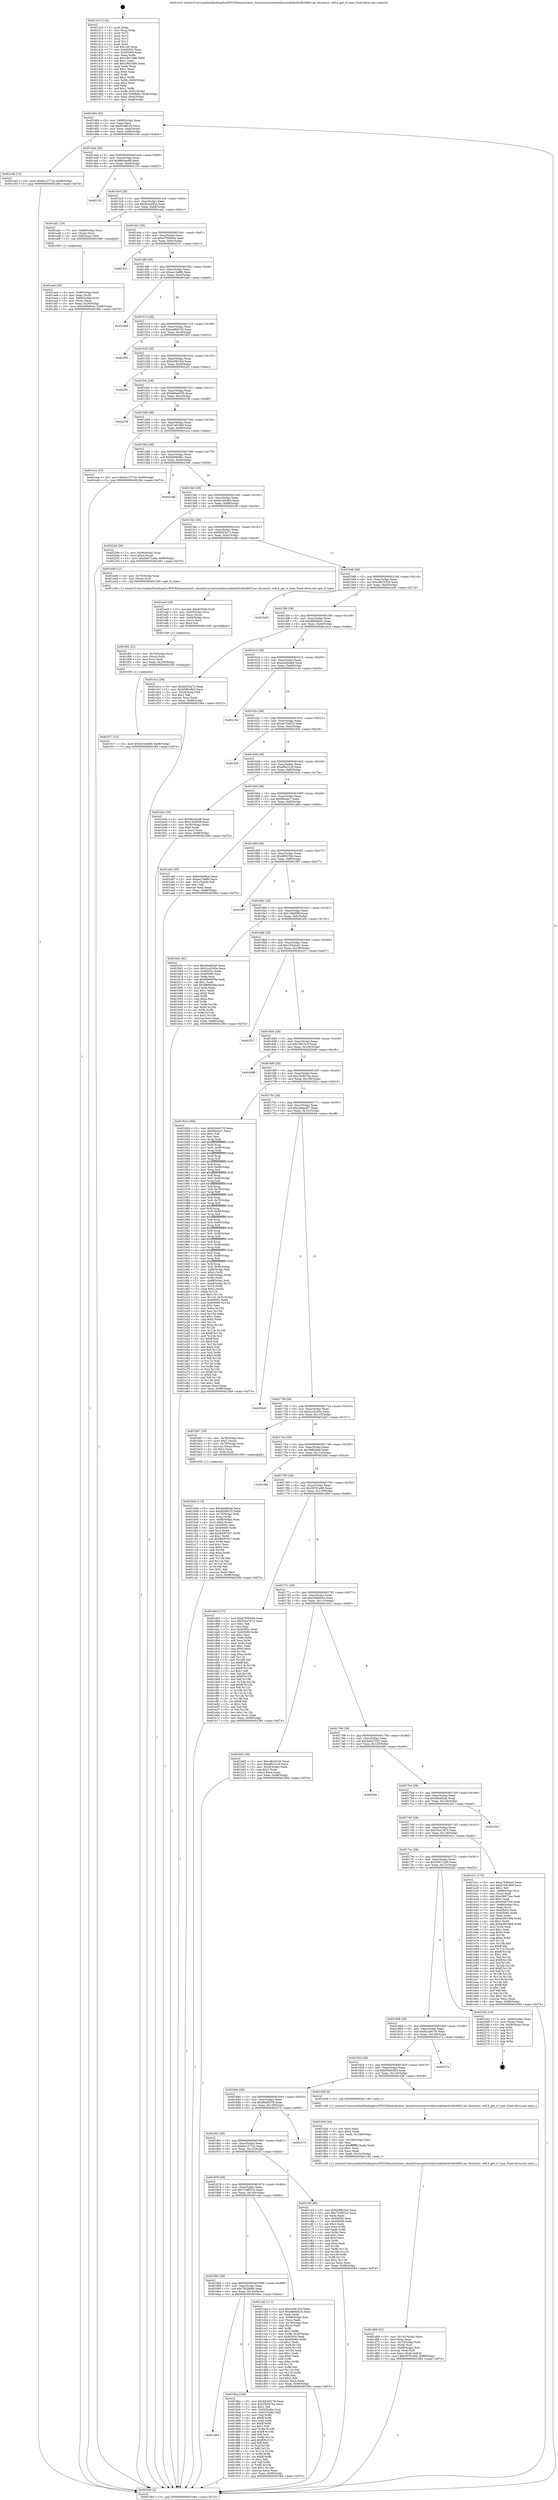 digraph "0x401410" {
  label = "0x401410 (/mnt/c/Users/mathe/Desktop/tcc/POCII/binaries/extr_linuxdriversnetwirelessrealtekrtlwifirtl8821ae..btcoexist..wifi.h_get_rf_type_Final-ollvm.out::main(0))"
  labelloc = "t"
  node[shape=record]

  Entry [label="",width=0.3,height=0.3,shape=circle,fillcolor=black,style=filled]
  "0x401484" [label="{
     0x401484 [32]\l
     | [instrs]\l
     &nbsp;&nbsp;0x401484 \<+6\>: mov -0x98(%rbp),%eax\l
     &nbsp;&nbsp;0x40148a \<+2\>: mov %eax,%ecx\l
     &nbsp;&nbsp;0x40148c \<+6\>: sub $0x82df81f3,%ecx\l
     &nbsp;&nbsp;0x401492 \<+6\>: mov %eax,-0xac(%rbp)\l
     &nbsp;&nbsp;0x401498 \<+6\>: mov %ecx,-0xb0(%rbp)\l
     &nbsp;&nbsp;0x40149e \<+6\>: je 0000000000401c46 \<main+0x836\>\l
  }"]
  "0x401c46" [label="{
     0x401c46 [15]\l
     | [instrs]\l
     &nbsp;&nbsp;0x401c46 \<+10\>: movl $0x6c1377c4,-0x98(%rbp)\l
     &nbsp;&nbsp;0x401c50 \<+5\>: jmp 0000000000402384 \<main+0xf74\>\l
  }"]
  "0x4014a4" [label="{
     0x4014a4 [28]\l
     | [instrs]\l
     &nbsp;&nbsp;0x4014a4 \<+5\>: jmp 00000000004014a9 \<main+0x99\>\l
     &nbsp;&nbsp;0x4014a9 \<+6\>: mov -0xac(%rbp),%eax\l
     &nbsp;&nbsp;0x4014af \<+5\>: sub $0x8b54ecf8,%eax\l
     &nbsp;&nbsp;0x4014b4 \<+6\>: mov %eax,-0xb4(%rbp)\l
     &nbsp;&nbsp;0x4014ba \<+6\>: je 0000000000402135 \<main+0xd25\>\l
  }"]
  Exit [label="",width=0.3,height=0.3,shape=circle,fillcolor=black,style=filled,peripheries=2]
  "0x402135" [label="{
     0x402135\l
  }", style=dashed]
  "0x4014c0" [label="{
     0x4014c0 [28]\l
     | [instrs]\l
     &nbsp;&nbsp;0x4014c0 \<+5\>: jmp 00000000004014c5 \<main+0xb5\>\l
     &nbsp;&nbsp;0x4014c5 \<+6\>: mov -0xac(%rbp),%eax\l
     &nbsp;&nbsp;0x4014cb \<+5\>: sub $0x9cda49c4,%eax\l
     &nbsp;&nbsp;0x4014d0 \<+6\>: mov %eax,-0xb8(%rbp)\l
     &nbsp;&nbsp;0x4014d6 \<+6\>: je 0000000000401ad1 \<main+0x6c1\>\l
  }"]
  "0x401f17" [label="{
     0x401f17 [15]\l
     | [instrs]\l
     &nbsp;&nbsp;0x401f17 \<+10\>: movl $0xbc344d80,-0x98(%rbp)\l
     &nbsp;&nbsp;0x401f21 \<+5\>: jmp 0000000000402384 \<main+0xf74\>\l
  }"]
  "0x401ad1" [label="{
     0x401ad1 [19]\l
     | [instrs]\l
     &nbsp;&nbsp;0x401ad1 \<+7\>: mov -0x88(%rbp),%rax\l
     &nbsp;&nbsp;0x401ad8 \<+3\>: mov (%rax),%rax\l
     &nbsp;&nbsp;0x401adb \<+4\>: mov 0x8(%rax),%rdi\l
     &nbsp;&nbsp;0x401adf \<+5\>: call 0000000000401060 \<atoi@plt\>\l
     | [calls]\l
     &nbsp;&nbsp;0x401060 \{1\} (unknown)\l
  }"]
  "0x4014dc" [label="{
     0x4014dc [28]\l
     | [instrs]\l
     &nbsp;&nbsp;0x4014dc \<+5\>: jmp 00000000004014e1 \<main+0xd1\>\l
     &nbsp;&nbsp;0x4014e1 \<+6\>: mov -0xac(%rbp),%eax\l
     &nbsp;&nbsp;0x4014e7 \<+5\>: sub $0xa785bb44,%eax\l
     &nbsp;&nbsp;0x4014ec \<+6\>: mov %eax,-0xbc(%rbp)\l
     &nbsp;&nbsp;0x4014f2 \<+6\>: je 0000000000402321 \<main+0xf11\>\l
  }"]
  "0x401f02" [label="{
     0x401f02 [21]\l
     | [instrs]\l
     &nbsp;&nbsp;0x401f02 \<+4\>: mov -0x70(%rbp),%rcx\l
     &nbsp;&nbsp;0x401f06 \<+3\>: mov (%rcx),%rcx\l
     &nbsp;&nbsp;0x401f09 \<+3\>: mov %rcx,%rdi\l
     &nbsp;&nbsp;0x401f0c \<+6\>: mov %eax,-0x150(%rbp)\l
     &nbsp;&nbsp;0x401f12 \<+5\>: call 0000000000401030 \<free@plt\>\l
     | [calls]\l
     &nbsp;&nbsp;0x401030 \{1\} (unknown)\l
  }"]
  "0x402321" [label="{
     0x402321\l
  }", style=dashed]
  "0x4014f8" [label="{
     0x4014f8 [28]\l
     | [instrs]\l
     &nbsp;&nbsp;0x4014f8 \<+5\>: jmp 00000000004014fd \<main+0xed\>\l
     &nbsp;&nbsp;0x4014fd \<+6\>: mov -0xac(%rbp),%eax\l
     &nbsp;&nbsp;0x401503 \<+5\>: sub $0xaa13a8fb,%eax\l
     &nbsp;&nbsp;0x401508 \<+6\>: mov %eax,-0xc0(%rbp)\l
     &nbsp;&nbsp;0x40150e \<+6\>: je 0000000000401ab0 \<main+0x6a0\>\l
  }"]
  "0x401ee5" [label="{
     0x401ee5 [29]\l
     | [instrs]\l
     &nbsp;&nbsp;0x401ee5 \<+10\>: movabs $0x4030d6,%rdi\l
     &nbsp;&nbsp;0x401eef \<+4\>: mov -0x60(%rbp),%rcx\l
     &nbsp;&nbsp;0x401ef3 \<+2\>: mov %eax,(%rcx)\l
     &nbsp;&nbsp;0x401ef5 \<+4\>: mov -0x60(%rbp),%rcx\l
     &nbsp;&nbsp;0x401ef9 \<+2\>: mov (%rcx),%esi\l
     &nbsp;&nbsp;0x401efb \<+2\>: mov $0x0,%al\l
     &nbsp;&nbsp;0x401efd \<+5\>: call 0000000000401040 \<printf@plt\>\l
     | [calls]\l
     &nbsp;&nbsp;0x401040 \{1\} (unknown)\l
  }"]
  "0x401ab0" [label="{
     0x401ab0\l
  }", style=dashed]
  "0x401514" [label="{
     0x401514 [28]\l
     | [instrs]\l
     &nbsp;&nbsp;0x401514 \<+5\>: jmp 0000000000401519 \<main+0x109\>\l
     &nbsp;&nbsp;0x401519 \<+6\>: mov -0xac(%rbp),%eax\l
     &nbsp;&nbsp;0x40151f \<+5\>: sub $0xaa9b0120,%eax\l
     &nbsp;&nbsp;0x401524 \<+6\>: mov %eax,-0xc4(%rbp)\l
     &nbsp;&nbsp;0x40152a \<+6\>: je 0000000000401f63 \<main+0xb53\>\l
  }"]
  "0x401d69" [label="{
     0x401d69 [42]\l
     | [instrs]\l
     &nbsp;&nbsp;0x401d69 \<+6\>: mov -0x14c(%rbp),%ecx\l
     &nbsp;&nbsp;0x401d6f \<+3\>: imul %eax,%ecx\l
     &nbsp;&nbsp;0x401d72 \<+4\>: mov -0x70(%rbp),%rdi\l
     &nbsp;&nbsp;0x401d76 \<+3\>: mov (%rdi),%rdi\l
     &nbsp;&nbsp;0x401d79 \<+4\>: mov -0x68(%rbp),%r8\l
     &nbsp;&nbsp;0x401d7d \<+3\>: movslq (%r8),%r8\l
     &nbsp;&nbsp;0x401d80 \<+4\>: mov %ecx,(%rdi,%r8,4)\l
     &nbsp;&nbsp;0x401d84 \<+10\>: movl $0x39761e08,-0x98(%rbp)\l
     &nbsp;&nbsp;0x401d8e \<+5\>: jmp 0000000000402384 \<main+0xf74\>\l
  }"]
  "0x401f63" [label="{
     0x401f63\l
  }", style=dashed]
  "0x401530" [label="{
     0x401530 [28]\l
     | [instrs]\l
     &nbsp;&nbsp;0x401530 \<+5\>: jmp 0000000000401535 \<main+0x125\>\l
     &nbsp;&nbsp;0x401535 \<+6\>: mov -0xac(%rbp),%eax\l
     &nbsp;&nbsp;0x40153b \<+5\>: sub $0xb2681fcd,%eax\l
     &nbsp;&nbsp;0x401540 \<+6\>: mov %eax,-0xc8(%rbp)\l
     &nbsp;&nbsp;0x401546 \<+6\>: je 00000000004022fc \<main+0xeec\>\l
  }"]
  "0x401d3d" [label="{
     0x401d3d [44]\l
     | [instrs]\l
     &nbsp;&nbsp;0x401d3d \<+2\>: xor %ecx,%ecx\l
     &nbsp;&nbsp;0x401d3f \<+5\>: mov $0x2,%edx\l
     &nbsp;&nbsp;0x401d44 \<+6\>: mov %edx,-0x148(%rbp)\l
     &nbsp;&nbsp;0x401d4a \<+1\>: cltd\l
     &nbsp;&nbsp;0x401d4b \<+6\>: mov -0x148(%rbp),%esi\l
     &nbsp;&nbsp;0x401d51 \<+2\>: idiv %esi\l
     &nbsp;&nbsp;0x401d53 \<+6\>: imul $0xfffffffe,%edx,%edx\l
     &nbsp;&nbsp;0x401d59 \<+3\>: sub $0x1,%ecx\l
     &nbsp;&nbsp;0x401d5c \<+2\>: sub %ecx,%edx\l
     &nbsp;&nbsp;0x401d5e \<+6\>: mov %edx,-0x14c(%rbp)\l
     &nbsp;&nbsp;0x401d64 \<+5\>: call 0000000000401160 \<next_i\>\l
     | [calls]\l
     &nbsp;&nbsp;0x401160 \{1\} (/mnt/c/Users/mathe/Desktop/tcc/POCII/binaries/extr_linuxdriversnetwirelessrealtekrtlwifirtl8821ae..btcoexist..wifi.h_get_rf_type_Final-ollvm.out::next_i)\l
  }"]
  "0x4022fc" [label="{
     0x4022fc\l
  }", style=dashed]
  "0x40154c" [label="{
     0x40154c [28]\l
     | [instrs]\l
     &nbsp;&nbsp;0x40154c \<+5\>: jmp 0000000000401551 \<main+0x141\>\l
     &nbsp;&nbsp;0x401551 \<+6\>: mov -0xac(%rbp),%eax\l
     &nbsp;&nbsp;0x401557 \<+5\>: sub $0xb6bad255,%eax\l
     &nbsp;&nbsp;0x40155c \<+6\>: mov %eax,-0xcc(%rbp)\l
     &nbsp;&nbsp;0x401562 \<+6\>: je 000000000040219f \<main+0xd8f\>\l
  }"]
  "0x401bd4" [label="{
     0x401bd4 [114]\l
     | [instrs]\l
     &nbsp;&nbsp;0x401bd4 \<+5\>: mov $0x4befd2e6,%ecx\l
     &nbsp;&nbsp;0x401bd9 \<+5\>: mov $0x82df81f3,%edx\l
     &nbsp;&nbsp;0x401bde \<+4\>: mov -0x70(%rbp),%rdi\l
     &nbsp;&nbsp;0x401be2 \<+3\>: mov %rax,(%rdi)\l
     &nbsp;&nbsp;0x401be5 \<+4\>: mov -0x68(%rbp),%rax\l
     &nbsp;&nbsp;0x401be9 \<+6\>: movl $0x0,(%rax)\l
     &nbsp;&nbsp;0x401bef \<+7\>: mov 0x40505c,%esi\l
     &nbsp;&nbsp;0x401bf6 \<+8\>: mov 0x405060,%r8d\l
     &nbsp;&nbsp;0x401bfe \<+3\>: mov %esi,%r9d\l
     &nbsp;&nbsp;0x401c01 \<+7\>: add $0x8d3f7037,%r9d\l
     &nbsp;&nbsp;0x401c08 \<+4\>: sub $0x1,%r9d\l
     &nbsp;&nbsp;0x401c0c \<+7\>: sub $0x8d3f7037,%r9d\l
     &nbsp;&nbsp;0x401c13 \<+4\>: imul %r9d,%esi\l
     &nbsp;&nbsp;0x401c17 \<+3\>: and $0x1,%esi\l
     &nbsp;&nbsp;0x401c1a \<+3\>: cmp $0x0,%esi\l
     &nbsp;&nbsp;0x401c1d \<+4\>: sete %r10b\l
     &nbsp;&nbsp;0x401c21 \<+4\>: cmp $0xa,%r8d\l
     &nbsp;&nbsp;0x401c25 \<+4\>: setl %r11b\l
     &nbsp;&nbsp;0x401c29 \<+3\>: mov %r10b,%bl\l
     &nbsp;&nbsp;0x401c2c \<+3\>: and %r11b,%bl\l
     &nbsp;&nbsp;0x401c2f \<+3\>: xor %r11b,%r10b\l
     &nbsp;&nbsp;0x401c32 \<+3\>: or %r10b,%bl\l
     &nbsp;&nbsp;0x401c35 \<+3\>: test $0x1,%bl\l
     &nbsp;&nbsp;0x401c38 \<+3\>: cmovne %edx,%ecx\l
     &nbsp;&nbsp;0x401c3b \<+6\>: mov %ecx,-0x98(%rbp)\l
     &nbsp;&nbsp;0x401c41 \<+5\>: jmp 0000000000402384 \<main+0xf74\>\l
  }"]
  "0x40219f" [label="{
     0x40219f\l
  }", style=dashed]
  "0x401568" [label="{
     0x401568 [28]\l
     | [instrs]\l
     &nbsp;&nbsp;0x401568 \<+5\>: jmp 000000000040156d \<main+0x15d\>\l
     &nbsp;&nbsp;0x40156d \<+6\>: mov -0xac(%rbp),%eax\l
     &nbsp;&nbsp;0x401573 \<+5\>: sub $0xb7ef1469,%eax\l
     &nbsp;&nbsp;0x401578 \<+6\>: mov %eax,-0xd0(%rbp)\l
     &nbsp;&nbsp;0x40157e \<+6\>: je 0000000000401eca \<main+0xaba\>\l
  }"]
  "0x401ae4" [label="{
     0x401ae4 [30]\l
     | [instrs]\l
     &nbsp;&nbsp;0x401ae4 \<+4\>: mov -0x80(%rbp),%rdi\l
     &nbsp;&nbsp;0x401ae8 \<+2\>: mov %eax,(%rdi)\l
     &nbsp;&nbsp;0x401aea \<+4\>: mov -0x80(%rbp),%rdi\l
     &nbsp;&nbsp;0x401aee \<+2\>: mov (%rdi),%eax\l
     &nbsp;&nbsp;0x401af0 \<+3\>: mov %eax,-0x30(%rbp)\l
     &nbsp;&nbsp;0x401af3 \<+10\>: movl $0x436b60ce,-0x98(%rbp)\l
     &nbsp;&nbsp;0x401afd \<+5\>: jmp 0000000000402384 \<main+0xf74\>\l
  }"]
  "0x401eca" [label="{
     0x401eca [15]\l
     | [instrs]\l
     &nbsp;&nbsp;0x401eca \<+10\>: movl $0x6c1377c4,-0x98(%rbp)\l
     &nbsp;&nbsp;0x401ed4 \<+5\>: jmp 0000000000402384 \<main+0xf74\>\l
  }"]
  "0x401584" [label="{
     0x401584 [28]\l
     | [instrs]\l
     &nbsp;&nbsp;0x401584 \<+5\>: jmp 0000000000401589 \<main+0x179\>\l
     &nbsp;&nbsp;0x401589 \<+6\>: mov -0xac(%rbp),%eax\l
     &nbsp;&nbsp;0x40158f \<+5\>: sub $0xb938e8b1,%eax\l
     &nbsp;&nbsp;0x401594 \<+6\>: mov %eax,-0xd4(%rbp)\l
     &nbsp;&nbsp;0x40159a \<+6\>: je 000000000040234b \<main+0xf3b\>\l
  }"]
  "0x401410" [label="{
     0x401410 [116]\l
     | [instrs]\l
     &nbsp;&nbsp;0x401410 \<+1\>: push %rbp\l
     &nbsp;&nbsp;0x401411 \<+3\>: mov %rsp,%rbp\l
     &nbsp;&nbsp;0x401414 \<+2\>: push %r15\l
     &nbsp;&nbsp;0x401416 \<+2\>: push %r14\l
     &nbsp;&nbsp;0x401418 \<+2\>: push %r13\l
     &nbsp;&nbsp;0x40141a \<+2\>: push %r12\l
     &nbsp;&nbsp;0x40141c \<+1\>: push %rbx\l
     &nbsp;&nbsp;0x40141d \<+7\>: sub $0x148,%rsp\l
     &nbsp;&nbsp;0x401424 \<+7\>: mov 0x40505c,%eax\l
     &nbsp;&nbsp;0x40142b \<+7\>: mov 0x405060,%ecx\l
     &nbsp;&nbsp;0x401432 \<+2\>: mov %eax,%edx\l
     &nbsp;&nbsp;0x401434 \<+6\>: sub $0x1f0e7a88,%edx\l
     &nbsp;&nbsp;0x40143a \<+3\>: sub $0x1,%edx\l
     &nbsp;&nbsp;0x40143d \<+6\>: add $0x1f0e7a88,%edx\l
     &nbsp;&nbsp;0x401443 \<+3\>: imul %edx,%eax\l
     &nbsp;&nbsp;0x401446 \<+3\>: and $0x1,%eax\l
     &nbsp;&nbsp;0x401449 \<+3\>: cmp $0x0,%eax\l
     &nbsp;&nbsp;0x40144c \<+4\>: sete %r8b\l
     &nbsp;&nbsp;0x401450 \<+4\>: and $0x1,%r8b\l
     &nbsp;&nbsp;0x401454 \<+7\>: mov %r8b,-0x92(%rbp)\l
     &nbsp;&nbsp;0x40145b \<+3\>: cmp $0xa,%ecx\l
     &nbsp;&nbsp;0x40145e \<+4\>: setl %r8b\l
     &nbsp;&nbsp;0x401462 \<+4\>: and $0x1,%r8b\l
     &nbsp;&nbsp;0x401466 \<+7\>: mov %r8b,-0x91(%rbp)\l
     &nbsp;&nbsp;0x40146d \<+10\>: movl $0x7bf2db8e,-0x98(%rbp)\l
     &nbsp;&nbsp;0x401477 \<+6\>: mov %edi,-0x9c(%rbp)\l
     &nbsp;&nbsp;0x40147d \<+7\>: mov %rsi,-0xa8(%rbp)\l
  }"]
  "0x40234b" [label="{
     0x40234b\l
  }", style=dashed]
  "0x4015a0" [label="{
     0x4015a0 [28]\l
     | [instrs]\l
     &nbsp;&nbsp;0x4015a0 \<+5\>: jmp 00000000004015a5 \<main+0x195\>\l
     &nbsp;&nbsp;0x4015a5 \<+6\>: mov -0xac(%rbp),%eax\l
     &nbsp;&nbsp;0x4015ab \<+5\>: sub $0xbc344d80,%eax\l
     &nbsp;&nbsp;0x4015b0 \<+6\>: mov %eax,-0xd8(%rbp)\l
     &nbsp;&nbsp;0x4015b6 \<+6\>: je 0000000000402246 \<main+0xe36\>\l
  }"]
  "0x402384" [label="{
     0x402384 [5]\l
     | [instrs]\l
     &nbsp;&nbsp;0x402384 \<+5\>: jmp 0000000000401484 \<main+0x74\>\l
  }"]
  "0x402246" [label="{
     0x402246 [28]\l
     | [instrs]\l
     &nbsp;&nbsp;0x402246 \<+7\>: mov -0x90(%rbp),%rax\l
     &nbsp;&nbsp;0x40224d \<+6\>: movl $0x0,(%rax)\l
     &nbsp;&nbsp;0x402253 \<+10\>: movl $0x59471a06,-0x98(%rbp)\l
     &nbsp;&nbsp;0x40225d \<+5\>: jmp 0000000000402384 \<main+0xf74\>\l
  }"]
  "0x4015bc" [label="{
     0x4015bc [28]\l
     | [instrs]\l
     &nbsp;&nbsp;0x4015bc \<+5\>: jmp 00000000004015c1 \<main+0x1b1\>\l
     &nbsp;&nbsp;0x4015c1 \<+6\>: mov -0xac(%rbp),%eax\l
     &nbsp;&nbsp;0x4015c7 \<+5\>: sub $0xbf203a73,%eax\l
     &nbsp;&nbsp;0x4015cc \<+6\>: mov %eax,-0xdc(%rbp)\l
     &nbsp;&nbsp;0x4015d2 \<+6\>: je 0000000000401ed9 \<main+0xac9\>\l
  }"]
  "0x4018b0" [label="{
     0x4018b0\l
  }", style=dashed]
  "0x401ed9" [label="{
     0x401ed9 [12]\l
     | [instrs]\l
     &nbsp;&nbsp;0x401ed9 \<+4\>: mov -0x70(%rbp),%rax\l
     &nbsp;&nbsp;0x401edd \<+3\>: mov (%rax),%rdi\l
     &nbsp;&nbsp;0x401ee0 \<+5\>: call 0000000000401240 \<get_rf_type\>\l
     | [calls]\l
     &nbsp;&nbsp;0x401240 \{1\} (/mnt/c/Users/mathe/Desktop/tcc/POCII/binaries/extr_linuxdriversnetwirelessrealtekrtlwifirtl8821ae..btcoexist..wifi.h_get_rf_type_Final-ollvm.out::get_rf_type)\l
  }"]
  "0x4015d8" [label="{
     0x4015d8 [28]\l
     | [instrs]\l
     &nbsp;&nbsp;0x4015d8 \<+5\>: jmp 00000000004015dd \<main+0x1cd\>\l
     &nbsp;&nbsp;0x4015dd \<+6\>: mov -0xac(%rbp),%eax\l
     &nbsp;&nbsp;0x4015e3 \<+5\>: sub $0xcdb33220,%eax\l
     &nbsp;&nbsp;0x4015e8 \<+6\>: mov %eax,-0xe0(%rbp)\l
     &nbsp;&nbsp;0x4015ee \<+6\>: je 0000000000401b20 \<main+0x710\>\l
  }"]
  "0x4018ba" [label="{
     0x4018ba [106]\l
     | [instrs]\l
     &nbsp;&nbsp;0x4018ba \<+5\>: mov $0x62cb8176,%eax\l
     &nbsp;&nbsp;0x4018bf \<+5\>: mov $0x25c8474a,%ecx\l
     &nbsp;&nbsp;0x4018c4 \<+2\>: mov $0x1,%dl\l
     &nbsp;&nbsp;0x4018c6 \<+7\>: mov -0x92(%rbp),%sil\l
     &nbsp;&nbsp;0x4018cd \<+7\>: mov -0x91(%rbp),%dil\l
     &nbsp;&nbsp;0x4018d4 \<+3\>: mov %sil,%r8b\l
     &nbsp;&nbsp;0x4018d7 \<+4\>: xor $0xff,%r8b\l
     &nbsp;&nbsp;0x4018db \<+3\>: mov %dil,%r9b\l
     &nbsp;&nbsp;0x4018de \<+4\>: xor $0xff,%r9b\l
     &nbsp;&nbsp;0x4018e2 \<+3\>: xor $0x1,%dl\l
     &nbsp;&nbsp;0x4018e5 \<+3\>: mov %r8b,%r10b\l
     &nbsp;&nbsp;0x4018e8 \<+4\>: and $0xff,%r10b\l
     &nbsp;&nbsp;0x4018ec \<+3\>: and %dl,%sil\l
     &nbsp;&nbsp;0x4018ef \<+3\>: mov %r9b,%r11b\l
     &nbsp;&nbsp;0x4018f2 \<+4\>: and $0xff,%r11b\l
     &nbsp;&nbsp;0x4018f6 \<+3\>: and %dl,%dil\l
     &nbsp;&nbsp;0x4018f9 \<+3\>: or %sil,%r10b\l
     &nbsp;&nbsp;0x4018fc \<+3\>: or %dil,%r11b\l
     &nbsp;&nbsp;0x4018ff \<+3\>: xor %r11b,%r10b\l
     &nbsp;&nbsp;0x401902 \<+3\>: or %r9b,%r8b\l
     &nbsp;&nbsp;0x401905 \<+4\>: xor $0xff,%r8b\l
     &nbsp;&nbsp;0x401909 \<+3\>: or $0x1,%dl\l
     &nbsp;&nbsp;0x40190c \<+3\>: and %dl,%r8b\l
     &nbsp;&nbsp;0x40190f \<+3\>: or %r8b,%r10b\l
     &nbsp;&nbsp;0x401912 \<+4\>: test $0x1,%r10b\l
     &nbsp;&nbsp;0x401916 \<+3\>: cmovne %ecx,%eax\l
     &nbsp;&nbsp;0x401919 \<+6\>: mov %eax,-0x98(%rbp)\l
     &nbsp;&nbsp;0x40191f \<+5\>: jmp 0000000000402384 \<main+0xf74\>\l
  }"]
  "0x401b20" [label="{
     0x401b20\l
  }", style=dashed]
  "0x4015f4" [label="{
     0x4015f4 [28]\l
     | [instrs]\l
     &nbsp;&nbsp;0x4015f4 \<+5\>: jmp 00000000004015f9 \<main+0x1e9\>\l
     &nbsp;&nbsp;0x4015f9 \<+6\>: mov -0xac(%rbp),%eax\l
     &nbsp;&nbsp;0x4015ff \<+5\>: sub $0xd668db3c,%eax\l
     &nbsp;&nbsp;0x401604 \<+6\>: mov %eax,-0xe4(%rbp)\l
     &nbsp;&nbsp;0x40160a \<+6\>: je 0000000000401d1a \<main+0x90a\>\l
  }"]
  "0x401894" [label="{
     0x401894 [28]\l
     | [instrs]\l
     &nbsp;&nbsp;0x401894 \<+5\>: jmp 0000000000401899 \<main+0x489\>\l
     &nbsp;&nbsp;0x401899 \<+6\>: mov -0xac(%rbp),%eax\l
     &nbsp;&nbsp;0x40189f \<+5\>: sub $0x7bf2db8e,%eax\l
     &nbsp;&nbsp;0x4018a4 \<+6\>: mov %eax,-0x144(%rbp)\l
     &nbsp;&nbsp;0x4018aa \<+6\>: je 00000000004018ba \<main+0x4aa\>\l
  }"]
  "0x401d1a" [label="{
     0x401d1a [30]\l
     | [instrs]\l
     &nbsp;&nbsp;0x401d1a \<+5\>: mov $0xbf203a73,%eax\l
     &nbsp;&nbsp;0x401d1f \<+5\>: mov $0x6580c9b3,%ecx\l
     &nbsp;&nbsp;0x401d24 \<+3\>: mov -0x29(%rbp),%dl\l
     &nbsp;&nbsp;0x401d27 \<+3\>: test $0x1,%dl\l
     &nbsp;&nbsp;0x401d2a \<+3\>: cmovne %ecx,%eax\l
     &nbsp;&nbsp;0x401d2d \<+6\>: mov %eax,-0x98(%rbp)\l
     &nbsp;&nbsp;0x401d33 \<+5\>: jmp 0000000000402384 \<main+0xf74\>\l
  }"]
  "0x401610" [label="{
     0x401610 [28]\l
     | [instrs]\l
     &nbsp;&nbsp;0x401610 \<+5\>: jmp 0000000000401615 \<main+0x205\>\l
     &nbsp;&nbsp;0x401615 \<+6\>: mov -0xac(%rbp),%eax\l
     &nbsp;&nbsp;0x40161b \<+5\>: sub $0xe2ed2de8,%eax\l
     &nbsp;&nbsp;0x401620 \<+6\>: mov %eax,-0xe8(%rbp)\l
     &nbsp;&nbsp;0x401626 \<+6\>: je 0000000000402144 \<main+0xd34\>\l
  }"]
  "0x401cab" [label="{
     0x401cab [111]\l
     | [instrs]\l
     &nbsp;&nbsp;0x401cab \<+5\>: mov $0xb2681fcd,%eax\l
     &nbsp;&nbsp;0x401cb0 \<+5\>: mov $0xd668db3c,%ecx\l
     &nbsp;&nbsp;0x401cb5 \<+2\>: xor %edx,%edx\l
     &nbsp;&nbsp;0x401cb7 \<+4\>: mov -0x68(%rbp),%rsi\l
     &nbsp;&nbsp;0x401cbb \<+2\>: mov (%rsi),%edi\l
     &nbsp;&nbsp;0x401cbd \<+4\>: mov -0x78(%rbp),%rsi\l
     &nbsp;&nbsp;0x401cc1 \<+2\>: cmp (%rsi),%edi\l
     &nbsp;&nbsp;0x401cc3 \<+4\>: setl %r8b\l
     &nbsp;&nbsp;0x401cc7 \<+4\>: and $0x1,%r8b\l
     &nbsp;&nbsp;0x401ccb \<+4\>: mov %r8b,-0x29(%rbp)\l
     &nbsp;&nbsp;0x401ccf \<+7\>: mov 0x40505c,%edi\l
     &nbsp;&nbsp;0x401cd6 \<+8\>: mov 0x405060,%r9d\l
     &nbsp;&nbsp;0x401cde \<+3\>: sub $0x1,%edx\l
     &nbsp;&nbsp;0x401ce1 \<+3\>: mov %edi,%r10d\l
     &nbsp;&nbsp;0x401ce4 \<+3\>: add %edx,%r10d\l
     &nbsp;&nbsp;0x401ce7 \<+4\>: imul %r10d,%edi\l
     &nbsp;&nbsp;0x401ceb \<+3\>: and $0x1,%edi\l
     &nbsp;&nbsp;0x401cee \<+3\>: cmp $0x0,%edi\l
     &nbsp;&nbsp;0x401cf1 \<+4\>: sete %r8b\l
     &nbsp;&nbsp;0x401cf5 \<+4\>: cmp $0xa,%r9d\l
     &nbsp;&nbsp;0x401cf9 \<+4\>: setl %r11b\l
     &nbsp;&nbsp;0x401cfd \<+3\>: mov %r8b,%bl\l
     &nbsp;&nbsp;0x401d00 \<+3\>: and %r11b,%bl\l
     &nbsp;&nbsp;0x401d03 \<+3\>: xor %r11b,%r8b\l
     &nbsp;&nbsp;0x401d06 \<+3\>: or %r8b,%bl\l
     &nbsp;&nbsp;0x401d09 \<+3\>: test $0x1,%bl\l
     &nbsp;&nbsp;0x401d0c \<+3\>: cmovne %ecx,%eax\l
     &nbsp;&nbsp;0x401d0f \<+6\>: mov %eax,-0x98(%rbp)\l
     &nbsp;&nbsp;0x401d15 \<+5\>: jmp 0000000000402384 \<main+0xf74\>\l
  }"]
  "0x402144" [label="{
     0x402144\l
  }", style=dashed]
  "0x40162c" [label="{
     0x40162c [28]\l
     | [instrs]\l
     &nbsp;&nbsp;0x40162c \<+5\>: jmp 0000000000401631 \<main+0x221\>\l
     &nbsp;&nbsp;0x401631 \<+6\>: mov -0xac(%rbp),%eax\l
     &nbsp;&nbsp;0x401637 \<+5\>: sub $0xea75eb33,%eax\l
     &nbsp;&nbsp;0x40163c \<+6\>: mov %eax,-0xec(%rbp)\l
     &nbsp;&nbsp;0x401642 \<+6\>: je 0000000000401f26 \<main+0xb16\>\l
  }"]
  "0x401878" [label="{
     0x401878 [28]\l
     | [instrs]\l
     &nbsp;&nbsp;0x401878 \<+5\>: jmp 000000000040187d \<main+0x46d\>\l
     &nbsp;&nbsp;0x40187d \<+6\>: mov -0xac(%rbp),%eax\l
     &nbsp;&nbsp;0x401883 \<+5\>: sub $0x724f051d,%eax\l
     &nbsp;&nbsp;0x401888 \<+6\>: mov %eax,-0x140(%rbp)\l
     &nbsp;&nbsp;0x40188e \<+6\>: je 0000000000401cab \<main+0x89b\>\l
  }"]
  "0x401f26" [label="{
     0x401f26\l
  }", style=dashed]
  "0x401648" [label="{
     0x401648 [28]\l
     | [instrs]\l
     &nbsp;&nbsp;0x401648 \<+5\>: jmp 000000000040164d \<main+0x23d\>\l
     &nbsp;&nbsp;0x40164d \<+6\>: mov -0xac(%rbp),%eax\l
     &nbsp;&nbsp;0x401653 \<+5\>: sub $0xef6a31c9,%eax\l
     &nbsp;&nbsp;0x401658 \<+6\>: mov %eax,-0xf0(%rbp)\l
     &nbsp;&nbsp;0x40165e \<+6\>: je 0000000000401b3e \<main+0x72e\>\l
  }"]
  "0x401c55" [label="{
     0x401c55 [86]\l
     | [instrs]\l
     &nbsp;&nbsp;0x401c55 \<+5\>: mov $0xb2681fcd,%eax\l
     &nbsp;&nbsp;0x401c5a \<+5\>: mov $0x724f051d,%ecx\l
     &nbsp;&nbsp;0x401c5f \<+2\>: xor %edx,%edx\l
     &nbsp;&nbsp;0x401c61 \<+7\>: mov 0x40505c,%esi\l
     &nbsp;&nbsp;0x401c68 \<+7\>: mov 0x405060,%edi\l
     &nbsp;&nbsp;0x401c6f \<+3\>: sub $0x1,%edx\l
     &nbsp;&nbsp;0x401c72 \<+3\>: mov %esi,%r8d\l
     &nbsp;&nbsp;0x401c75 \<+3\>: add %edx,%r8d\l
     &nbsp;&nbsp;0x401c78 \<+4\>: imul %r8d,%esi\l
     &nbsp;&nbsp;0x401c7c \<+3\>: and $0x1,%esi\l
     &nbsp;&nbsp;0x401c7f \<+3\>: cmp $0x0,%esi\l
     &nbsp;&nbsp;0x401c82 \<+4\>: sete %r9b\l
     &nbsp;&nbsp;0x401c86 \<+3\>: cmp $0xa,%edi\l
     &nbsp;&nbsp;0x401c89 \<+4\>: setl %r10b\l
     &nbsp;&nbsp;0x401c8d \<+3\>: mov %r9b,%r11b\l
     &nbsp;&nbsp;0x401c90 \<+3\>: and %r10b,%r11b\l
     &nbsp;&nbsp;0x401c93 \<+3\>: xor %r10b,%r9b\l
     &nbsp;&nbsp;0x401c96 \<+3\>: or %r9b,%r11b\l
     &nbsp;&nbsp;0x401c99 \<+4\>: test $0x1,%r11b\l
     &nbsp;&nbsp;0x401c9d \<+3\>: cmovne %ecx,%eax\l
     &nbsp;&nbsp;0x401ca0 \<+6\>: mov %eax,-0x98(%rbp)\l
     &nbsp;&nbsp;0x401ca6 \<+5\>: jmp 0000000000402384 \<main+0xf74\>\l
  }"]
  "0x401b3e" [label="{
     0x401b3e [30]\l
     | [instrs]\l
     &nbsp;&nbsp;0x401b3e \<+5\>: mov $0x8b54ecf8,%eax\l
     &nbsp;&nbsp;0x401b43 \<+5\>: mov $0x13fa959f,%ecx\l
     &nbsp;&nbsp;0x401b48 \<+3\>: mov -0x30(%rbp),%edx\l
     &nbsp;&nbsp;0x401b4b \<+3\>: cmp $0x0,%edx\l
     &nbsp;&nbsp;0x401b4e \<+3\>: cmove %ecx,%eax\l
     &nbsp;&nbsp;0x401b51 \<+6\>: mov %eax,-0x98(%rbp)\l
     &nbsp;&nbsp;0x401b57 \<+5\>: jmp 0000000000402384 \<main+0xf74\>\l
  }"]
  "0x401664" [label="{
     0x401664 [28]\l
     | [instrs]\l
     &nbsp;&nbsp;0x401664 \<+5\>: jmp 0000000000401669 \<main+0x259\>\l
     &nbsp;&nbsp;0x401669 \<+6\>: mov -0xac(%rbp),%eax\l
     &nbsp;&nbsp;0x40166f \<+5\>: sub $0x80ecec7,%eax\l
     &nbsp;&nbsp;0x401674 \<+6\>: mov %eax,-0xf4(%rbp)\l
     &nbsp;&nbsp;0x40167a \<+6\>: je 0000000000401a92 \<main+0x682\>\l
  }"]
  "0x40185c" [label="{
     0x40185c [28]\l
     | [instrs]\l
     &nbsp;&nbsp;0x40185c \<+5\>: jmp 0000000000401861 \<main+0x451\>\l
     &nbsp;&nbsp;0x401861 \<+6\>: mov -0xac(%rbp),%eax\l
     &nbsp;&nbsp;0x401867 \<+5\>: sub $0x6c1377c4,%eax\l
     &nbsp;&nbsp;0x40186c \<+6\>: mov %eax,-0x13c(%rbp)\l
     &nbsp;&nbsp;0x401872 \<+6\>: je 0000000000401c55 \<main+0x845\>\l
  }"]
  "0x401a92" [label="{
     0x401a92 [30]\l
     | [instrs]\l
     &nbsp;&nbsp;0x401a92 \<+5\>: mov $0x9cda49c4,%eax\l
     &nbsp;&nbsp;0x401a97 \<+5\>: mov $0xaa13a8fb,%ecx\l
     &nbsp;&nbsp;0x401a9c \<+3\>: mov -0x31(%rbp),%dl\l
     &nbsp;&nbsp;0x401a9f \<+3\>: test $0x1,%dl\l
     &nbsp;&nbsp;0x401aa2 \<+3\>: cmovne %ecx,%eax\l
     &nbsp;&nbsp;0x401aa5 \<+6\>: mov %eax,-0x98(%rbp)\l
     &nbsp;&nbsp;0x401aab \<+5\>: jmp 0000000000402384 \<main+0xf74\>\l
  }"]
  "0x401680" [label="{
     0x401680 [28]\l
     | [instrs]\l
     &nbsp;&nbsp;0x401680 \<+5\>: jmp 0000000000401685 \<main+0x275\>\l
     &nbsp;&nbsp;0x401685 \<+6\>: mov -0xac(%rbp),%eax\l
     &nbsp;&nbsp;0x40168b \<+5\>: sub $0xd8927bb,%eax\l
     &nbsp;&nbsp;0x401690 \<+6\>: mov %eax,-0xf8(%rbp)\l
     &nbsp;&nbsp;0x401696 \<+6\>: je 0000000000401f87 \<main+0xb77\>\l
  }"]
  "0x402375" [label="{
     0x402375\l
  }", style=dashed]
  "0x401f87" [label="{
     0x401f87\l
  }", style=dashed]
  "0x40169c" [label="{
     0x40169c [28]\l
     | [instrs]\l
     &nbsp;&nbsp;0x40169c \<+5\>: jmp 00000000004016a1 \<main+0x291\>\l
     &nbsp;&nbsp;0x4016a1 \<+6\>: mov -0xac(%rbp),%eax\l
     &nbsp;&nbsp;0x4016a7 \<+5\>: sub $0x13fa959f,%eax\l
     &nbsp;&nbsp;0x4016ac \<+6\>: mov %eax,-0xfc(%rbp)\l
     &nbsp;&nbsp;0x4016b2 \<+6\>: je 0000000000401b5c \<main+0x74c\>\l
  }"]
  "0x401840" [label="{
     0x401840 [28]\l
     | [instrs]\l
     &nbsp;&nbsp;0x401840 \<+5\>: jmp 0000000000401845 \<main+0x435\>\l
     &nbsp;&nbsp;0x401845 \<+6\>: mov -0xac(%rbp),%eax\l
     &nbsp;&nbsp;0x40184b \<+5\>: sub $0x6baf4578,%eax\l
     &nbsp;&nbsp;0x401850 \<+6\>: mov %eax,-0x138(%rbp)\l
     &nbsp;&nbsp;0x401856 \<+6\>: je 0000000000402375 \<main+0xf65\>\l
  }"]
  "0x401b5c" [label="{
     0x401b5c [91]\l
     | [instrs]\l
     &nbsp;&nbsp;0x401b5c \<+5\>: mov $0x4befd2e6,%eax\l
     &nbsp;&nbsp;0x401b61 \<+5\>: mov $0x2cc4345a,%ecx\l
     &nbsp;&nbsp;0x401b66 \<+7\>: mov 0x40505c,%edx\l
     &nbsp;&nbsp;0x401b6d \<+7\>: mov 0x405060,%esi\l
     &nbsp;&nbsp;0x401b74 \<+2\>: mov %edx,%edi\l
     &nbsp;&nbsp;0x401b76 \<+6\>: sub $0x9896058a,%edi\l
     &nbsp;&nbsp;0x401b7c \<+3\>: sub $0x1,%edi\l
     &nbsp;&nbsp;0x401b7f \<+6\>: add $0x9896058a,%edi\l
     &nbsp;&nbsp;0x401b85 \<+3\>: imul %edi,%edx\l
     &nbsp;&nbsp;0x401b88 \<+3\>: and $0x1,%edx\l
     &nbsp;&nbsp;0x401b8b \<+3\>: cmp $0x0,%edx\l
     &nbsp;&nbsp;0x401b8e \<+4\>: sete %r8b\l
     &nbsp;&nbsp;0x401b92 \<+3\>: cmp $0xa,%esi\l
     &nbsp;&nbsp;0x401b95 \<+4\>: setl %r9b\l
     &nbsp;&nbsp;0x401b99 \<+3\>: mov %r8b,%r10b\l
     &nbsp;&nbsp;0x401b9c \<+3\>: and %r9b,%r10b\l
     &nbsp;&nbsp;0x401b9f \<+3\>: xor %r9b,%r8b\l
     &nbsp;&nbsp;0x401ba2 \<+3\>: or %r8b,%r10b\l
     &nbsp;&nbsp;0x401ba5 \<+4\>: test $0x1,%r10b\l
     &nbsp;&nbsp;0x401ba9 \<+3\>: cmovne %ecx,%eax\l
     &nbsp;&nbsp;0x401bac \<+6\>: mov %eax,-0x98(%rbp)\l
     &nbsp;&nbsp;0x401bb2 \<+5\>: jmp 0000000000402384 \<main+0xf74\>\l
  }"]
  "0x4016b8" [label="{
     0x4016b8 [28]\l
     | [instrs]\l
     &nbsp;&nbsp;0x4016b8 \<+5\>: jmp 00000000004016bd \<main+0x2ad\>\l
     &nbsp;&nbsp;0x4016bd \<+6\>: mov -0xac(%rbp),%eax\l
     &nbsp;&nbsp;0x4016c3 \<+5\>: sub $0x193cbc61,%eax\l
     &nbsp;&nbsp;0x4016c8 \<+6\>: mov %eax,-0x100(%rbp)\l
     &nbsp;&nbsp;0x4016ce \<+6\>: je 0000000000402237 \<main+0xe27\>\l
  }"]
  "0x401d38" [label="{
     0x401d38 [5]\l
     | [instrs]\l
     &nbsp;&nbsp;0x401d38 \<+5\>: call 0000000000401160 \<next_i\>\l
     | [calls]\l
     &nbsp;&nbsp;0x401160 \{1\} (/mnt/c/Users/mathe/Desktop/tcc/POCII/binaries/extr_linuxdriversnetwirelessrealtekrtlwifirtl8821ae..btcoexist..wifi.h_get_rf_type_Final-ollvm.out::next_i)\l
  }"]
  "0x402237" [label="{
     0x402237\l
  }", style=dashed]
  "0x4016d4" [label="{
     0x4016d4 [28]\l
     | [instrs]\l
     &nbsp;&nbsp;0x4016d4 \<+5\>: jmp 00000000004016d9 \<main+0x2c9\>\l
     &nbsp;&nbsp;0x4016d9 \<+6\>: mov -0xac(%rbp),%eax\l
     &nbsp;&nbsp;0x4016df \<+5\>: sub $0x1bfe7e1f,%eax\l
     &nbsp;&nbsp;0x4016e4 \<+6\>: mov %eax,-0x104(%rbp)\l
     &nbsp;&nbsp;0x4016ea \<+6\>: je 00000000004020d9 \<main+0xcc9\>\l
  }"]
  "0x401824" [label="{
     0x401824 [28]\l
     | [instrs]\l
     &nbsp;&nbsp;0x401824 \<+5\>: jmp 0000000000401829 \<main+0x419\>\l
     &nbsp;&nbsp;0x401829 \<+6\>: mov -0xac(%rbp),%eax\l
     &nbsp;&nbsp;0x40182f \<+5\>: sub $0x6580c9b3,%eax\l
     &nbsp;&nbsp;0x401834 \<+6\>: mov %eax,-0x134(%rbp)\l
     &nbsp;&nbsp;0x40183a \<+6\>: je 0000000000401d38 \<main+0x928\>\l
  }"]
  "0x4020d9" [label="{
     0x4020d9\l
  }", style=dashed]
  "0x4016f0" [label="{
     0x4016f0 [28]\l
     | [instrs]\l
     &nbsp;&nbsp;0x4016f0 \<+5\>: jmp 00000000004016f5 \<main+0x2e5\>\l
     &nbsp;&nbsp;0x4016f5 \<+6\>: mov -0xac(%rbp),%eax\l
     &nbsp;&nbsp;0x4016fb \<+5\>: sub $0x25c8474a,%eax\l
     &nbsp;&nbsp;0x401700 \<+6\>: mov %eax,-0x108(%rbp)\l
     &nbsp;&nbsp;0x401706 \<+6\>: je 0000000000401924 \<main+0x514\>\l
  }"]
  "0x40227a" [label="{
     0x40227a\l
  }", style=dashed]
  "0x401924" [label="{
     0x401924 [366]\l
     | [instrs]\l
     &nbsp;&nbsp;0x401924 \<+5\>: mov $0x62cb8176,%eax\l
     &nbsp;&nbsp;0x401929 \<+5\>: mov $0x80ecec7,%ecx\l
     &nbsp;&nbsp;0x40192e \<+2\>: mov $0x1,%dl\l
     &nbsp;&nbsp;0x401930 \<+2\>: xor %esi,%esi\l
     &nbsp;&nbsp;0x401932 \<+3\>: mov %rsp,%rdi\l
     &nbsp;&nbsp;0x401935 \<+4\>: add $0xfffffffffffffff0,%rdi\l
     &nbsp;&nbsp;0x401939 \<+3\>: mov %rdi,%rsp\l
     &nbsp;&nbsp;0x40193c \<+7\>: mov %rdi,-0x90(%rbp)\l
     &nbsp;&nbsp;0x401943 \<+3\>: mov %rsp,%rdi\l
     &nbsp;&nbsp;0x401946 \<+4\>: add $0xfffffffffffffff0,%rdi\l
     &nbsp;&nbsp;0x40194a \<+3\>: mov %rdi,%rsp\l
     &nbsp;&nbsp;0x40194d \<+3\>: mov %rsp,%r8\l
     &nbsp;&nbsp;0x401950 \<+4\>: add $0xfffffffffffffff0,%r8\l
     &nbsp;&nbsp;0x401954 \<+3\>: mov %r8,%rsp\l
     &nbsp;&nbsp;0x401957 \<+7\>: mov %r8,-0x88(%rbp)\l
     &nbsp;&nbsp;0x40195e \<+3\>: mov %rsp,%r8\l
     &nbsp;&nbsp;0x401961 \<+4\>: add $0xfffffffffffffff0,%r8\l
     &nbsp;&nbsp;0x401965 \<+3\>: mov %r8,%rsp\l
     &nbsp;&nbsp;0x401968 \<+4\>: mov %r8,-0x80(%rbp)\l
     &nbsp;&nbsp;0x40196c \<+3\>: mov %rsp,%r8\l
     &nbsp;&nbsp;0x40196f \<+4\>: add $0xfffffffffffffff0,%r8\l
     &nbsp;&nbsp;0x401973 \<+3\>: mov %r8,%rsp\l
     &nbsp;&nbsp;0x401976 \<+4\>: mov %r8,-0x78(%rbp)\l
     &nbsp;&nbsp;0x40197a \<+3\>: mov %rsp,%r8\l
     &nbsp;&nbsp;0x40197d \<+4\>: add $0xfffffffffffffff0,%r8\l
     &nbsp;&nbsp;0x401981 \<+3\>: mov %r8,%rsp\l
     &nbsp;&nbsp;0x401984 \<+4\>: mov %r8,-0x70(%rbp)\l
     &nbsp;&nbsp;0x401988 \<+3\>: mov %rsp,%r8\l
     &nbsp;&nbsp;0x40198b \<+4\>: add $0xfffffffffffffff0,%r8\l
     &nbsp;&nbsp;0x40198f \<+3\>: mov %r8,%rsp\l
     &nbsp;&nbsp;0x401992 \<+4\>: mov %r8,-0x68(%rbp)\l
     &nbsp;&nbsp;0x401996 \<+3\>: mov %rsp,%r8\l
     &nbsp;&nbsp;0x401999 \<+4\>: add $0xfffffffffffffff0,%r8\l
     &nbsp;&nbsp;0x40199d \<+3\>: mov %r8,%rsp\l
     &nbsp;&nbsp;0x4019a0 \<+4\>: mov %r8,-0x60(%rbp)\l
     &nbsp;&nbsp;0x4019a4 \<+3\>: mov %rsp,%r8\l
     &nbsp;&nbsp;0x4019a7 \<+4\>: add $0xfffffffffffffff0,%r8\l
     &nbsp;&nbsp;0x4019ab \<+3\>: mov %r8,%rsp\l
     &nbsp;&nbsp;0x4019ae \<+4\>: mov %r8,-0x58(%rbp)\l
     &nbsp;&nbsp;0x4019b2 \<+3\>: mov %rsp,%r8\l
     &nbsp;&nbsp;0x4019b5 \<+4\>: add $0xfffffffffffffff0,%r8\l
     &nbsp;&nbsp;0x4019b9 \<+3\>: mov %r8,%rsp\l
     &nbsp;&nbsp;0x4019bc \<+4\>: mov %r8,-0x50(%rbp)\l
     &nbsp;&nbsp;0x4019c0 \<+3\>: mov %rsp,%r8\l
     &nbsp;&nbsp;0x4019c3 \<+4\>: add $0xfffffffffffffff0,%r8\l
     &nbsp;&nbsp;0x4019c7 \<+3\>: mov %r8,%rsp\l
     &nbsp;&nbsp;0x4019ca \<+4\>: mov %r8,-0x48(%rbp)\l
     &nbsp;&nbsp;0x4019ce \<+3\>: mov %rsp,%r8\l
     &nbsp;&nbsp;0x4019d1 \<+4\>: add $0xfffffffffffffff0,%r8\l
     &nbsp;&nbsp;0x4019d5 \<+3\>: mov %r8,%rsp\l
     &nbsp;&nbsp;0x4019d8 \<+4\>: mov %r8,-0x40(%rbp)\l
     &nbsp;&nbsp;0x4019dc \<+7\>: mov -0x90(%rbp),%r8\l
     &nbsp;&nbsp;0x4019e3 \<+7\>: movl $0x0,(%r8)\l
     &nbsp;&nbsp;0x4019ea \<+7\>: mov -0x9c(%rbp),%r9d\l
     &nbsp;&nbsp;0x4019f1 \<+3\>: mov %r9d,(%rdi)\l
     &nbsp;&nbsp;0x4019f4 \<+7\>: mov -0x88(%rbp),%r8\l
     &nbsp;&nbsp;0x4019fb \<+7\>: mov -0xa8(%rbp),%r10\l
     &nbsp;&nbsp;0x401a02 \<+3\>: mov %r10,(%r8)\l
     &nbsp;&nbsp;0x401a05 \<+3\>: cmpl $0x2,(%rdi)\l
     &nbsp;&nbsp;0x401a08 \<+4\>: setne %r11b\l
     &nbsp;&nbsp;0x401a0c \<+4\>: and $0x1,%r11b\l
     &nbsp;&nbsp;0x401a10 \<+4\>: mov %r11b,-0x31(%rbp)\l
     &nbsp;&nbsp;0x401a14 \<+7\>: mov 0x40505c,%ebx\l
     &nbsp;&nbsp;0x401a1b \<+8\>: mov 0x405060,%r14d\l
     &nbsp;&nbsp;0x401a23 \<+3\>: sub $0x1,%esi\l
     &nbsp;&nbsp;0x401a26 \<+3\>: mov %ebx,%r15d\l
     &nbsp;&nbsp;0x401a29 \<+3\>: add %esi,%r15d\l
     &nbsp;&nbsp;0x401a2c \<+4\>: imul %r15d,%ebx\l
     &nbsp;&nbsp;0x401a30 \<+3\>: and $0x1,%ebx\l
     &nbsp;&nbsp;0x401a33 \<+3\>: cmp $0x0,%ebx\l
     &nbsp;&nbsp;0x401a36 \<+4\>: sete %r11b\l
     &nbsp;&nbsp;0x401a3a \<+4\>: cmp $0xa,%r14d\l
     &nbsp;&nbsp;0x401a3e \<+4\>: setl %r12b\l
     &nbsp;&nbsp;0x401a42 \<+3\>: mov %r11b,%r13b\l
     &nbsp;&nbsp;0x401a45 \<+4\>: xor $0xff,%r13b\l
     &nbsp;&nbsp;0x401a49 \<+3\>: mov %r12b,%sil\l
     &nbsp;&nbsp;0x401a4c \<+4\>: xor $0xff,%sil\l
     &nbsp;&nbsp;0x401a50 \<+3\>: xor $0x0,%dl\l
     &nbsp;&nbsp;0x401a53 \<+3\>: mov %r13b,%dil\l
     &nbsp;&nbsp;0x401a56 \<+4\>: and $0x0,%dil\l
     &nbsp;&nbsp;0x401a5a \<+3\>: and %dl,%r11b\l
     &nbsp;&nbsp;0x401a5d \<+3\>: mov %sil,%r8b\l
     &nbsp;&nbsp;0x401a60 \<+4\>: and $0x0,%r8b\l
     &nbsp;&nbsp;0x401a64 \<+3\>: and %dl,%r12b\l
     &nbsp;&nbsp;0x401a67 \<+3\>: or %r11b,%dil\l
     &nbsp;&nbsp;0x401a6a \<+3\>: or %r12b,%r8b\l
     &nbsp;&nbsp;0x401a6d \<+3\>: xor %r8b,%dil\l
     &nbsp;&nbsp;0x401a70 \<+3\>: or %sil,%r13b\l
     &nbsp;&nbsp;0x401a73 \<+4\>: xor $0xff,%r13b\l
     &nbsp;&nbsp;0x401a77 \<+3\>: or $0x0,%dl\l
     &nbsp;&nbsp;0x401a7a \<+3\>: and %dl,%r13b\l
     &nbsp;&nbsp;0x401a7d \<+3\>: or %r13b,%dil\l
     &nbsp;&nbsp;0x401a80 \<+4\>: test $0x1,%dil\l
     &nbsp;&nbsp;0x401a84 \<+3\>: cmovne %ecx,%eax\l
     &nbsp;&nbsp;0x401a87 \<+6\>: mov %eax,-0x98(%rbp)\l
     &nbsp;&nbsp;0x401a8d \<+5\>: jmp 0000000000402384 \<main+0xf74\>\l
  }"]
  "0x40170c" [label="{
     0x40170c [28]\l
     | [instrs]\l
     &nbsp;&nbsp;0x40170c \<+5\>: jmp 0000000000401711 \<main+0x301\>\l
     &nbsp;&nbsp;0x401711 \<+6\>: mov -0xac(%rbp),%eax\l
     &nbsp;&nbsp;0x401717 \<+5\>: sub $0x2a9aa4f7,%eax\l
     &nbsp;&nbsp;0x40171c \<+6\>: mov %eax,-0x10c(%rbp)\l
     &nbsp;&nbsp;0x401722 \<+6\>: je 00000000004020e8 \<main+0xcd8\>\l
  }"]
  "0x401808" [label="{
     0x401808 [28]\l
     | [instrs]\l
     &nbsp;&nbsp;0x401808 \<+5\>: jmp 000000000040180d \<main+0x3fd\>\l
     &nbsp;&nbsp;0x40180d \<+6\>: mov -0xac(%rbp),%eax\l
     &nbsp;&nbsp;0x401813 \<+5\>: sub $0x62cb8176,%eax\l
     &nbsp;&nbsp;0x401818 \<+6\>: mov %eax,-0x130(%rbp)\l
     &nbsp;&nbsp;0x40181e \<+6\>: je 000000000040227a \<main+0xe6a\>\l
  }"]
  "0x4020e8" [label="{
     0x4020e8\l
  }", style=dashed]
  "0x401728" [label="{
     0x401728 [28]\l
     | [instrs]\l
     &nbsp;&nbsp;0x401728 \<+5\>: jmp 000000000040172d \<main+0x31d\>\l
     &nbsp;&nbsp;0x40172d \<+6\>: mov -0xac(%rbp),%eax\l
     &nbsp;&nbsp;0x401733 \<+5\>: sub $0x2cc4345a,%eax\l
     &nbsp;&nbsp;0x401738 \<+6\>: mov %eax,-0x110(%rbp)\l
     &nbsp;&nbsp;0x40173e \<+6\>: je 0000000000401bb7 \<main+0x7a7\>\l
  }"]
  "0x402262" [label="{
     0x402262 [24]\l
     | [instrs]\l
     &nbsp;&nbsp;0x402262 \<+7\>: mov -0x90(%rbp),%rax\l
     &nbsp;&nbsp;0x402269 \<+2\>: mov (%rax),%eax\l
     &nbsp;&nbsp;0x40226b \<+4\>: lea -0x28(%rbp),%rsp\l
     &nbsp;&nbsp;0x40226f \<+1\>: pop %rbx\l
     &nbsp;&nbsp;0x402270 \<+2\>: pop %r12\l
     &nbsp;&nbsp;0x402272 \<+2\>: pop %r13\l
     &nbsp;&nbsp;0x402274 \<+2\>: pop %r14\l
     &nbsp;&nbsp;0x402276 \<+2\>: pop %r15\l
     &nbsp;&nbsp;0x402278 \<+1\>: pop %rbp\l
     &nbsp;&nbsp;0x402279 \<+1\>: ret\l
  }"]
  "0x401bb7" [label="{
     0x401bb7 [29]\l
     | [instrs]\l
     &nbsp;&nbsp;0x401bb7 \<+4\>: mov -0x78(%rbp),%rax\l
     &nbsp;&nbsp;0x401bbb \<+6\>: movl $0x1,(%rax)\l
     &nbsp;&nbsp;0x401bc1 \<+4\>: mov -0x78(%rbp),%rax\l
     &nbsp;&nbsp;0x401bc5 \<+3\>: movslq (%rax),%rax\l
     &nbsp;&nbsp;0x401bc8 \<+4\>: shl $0x2,%rax\l
     &nbsp;&nbsp;0x401bcc \<+3\>: mov %rax,%rdi\l
     &nbsp;&nbsp;0x401bcf \<+5\>: call 0000000000401050 \<malloc@plt\>\l
     | [calls]\l
     &nbsp;&nbsp;0x401050 \{1\} (unknown)\l
  }"]
  "0x401744" [label="{
     0x401744 [28]\l
     | [instrs]\l
     &nbsp;&nbsp;0x401744 \<+5\>: jmp 0000000000401749 \<main+0x339\>\l
     &nbsp;&nbsp;0x401749 \<+6\>: mov -0xac(%rbp),%eax\l
     &nbsp;&nbsp;0x40174f \<+5\>: sub $0x36f03e66,%eax\l
     &nbsp;&nbsp;0x401754 \<+6\>: mov %eax,-0x114(%rbp)\l
     &nbsp;&nbsp;0x40175a \<+6\>: je 0000000000401fdd \<main+0xbcd\>\l
  }"]
  "0x4017ec" [label="{
     0x4017ec [28]\l
     | [instrs]\l
     &nbsp;&nbsp;0x4017ec \<+5\>: jmp 00000000004017f1 \<main+0x3e1\>\l
     &nbsp;&nbsp;0x4017f1 \<+6\>: mov -0xac(%rbp),%eax\l
     &nbsp;&nbsp;0x4017f7 \<+5\>: sub $0x59471a06,%eax\l
     &nbsp;&nbsp;0x4017fc \<+6\>: mov %eax,-0x12c(%rbp)\l
     &nbsp;&nbsp;0x401802 \<+6\>: je 0000000000402262 \<main+0xe52\>\l
  }"]
  "0x401fdd" [label="{
     0x401fdd\l
  }", style=dashed]
  "0x401760" [label="{
     0x401760 [28]\l
     | [instrs]\l
     &nbsp;&nbsp;0x401760 \<+5\>: jmp 0000000000401765 \<main+0x355\>\l
     &nbsp;&nbsp;0x401765 \<+6\>: mov -0xac(%rbp),%eax\l
     &nbsp;&nbsp;0x40176b \<+5\>: sub $0x39761e08,%eax\l
     &nbsp;&nbsp;0x401770 \<+6\>: mov %eax,-0x118(%rbp)\l
     &nbsp;&nbsp;0x401776 \<+6\>: je 0000000000401d93 \<main+0x983\>\l
  }"]
  "0x401e1c" [label="{
     0x401e1c [174]\l
     | [instrs]\l
     &nbsp;&nbsp;0x401e1c \<+5\>: mov $0xa785bb44,%eax\l
     &nbsp;&nbsp;0x401e21 \<+5\>: mov $0xb7ef1469,%ecx\l
     &nbsp;&nbsp;0x401e26 \<+2\>: mov $0x1,%dl\l
     &nbsp;&nbsp;0x401e28 \<+4\>: mov -0x68(%rbp),%rsi\l
     &nbsp;&nbsp;0x401e2c \<+2\>: mov (%rsi),%edi\l
     &nbsp;&nbsp;0x401e2e \<+6\>: add $0xc06673ce,%edi\l
     &nbsp;&nbsp;0x401e34 \<+3\>: add $0x1,%edi\l
     &nbsp;&nbsp;0x401e37 \<+6\>: sub $0xc06673ce,%edi\l
     &nbsp;&nbsp;0x401e3d \<+4\>: mov -0x68(%rbp),%rsi\l
     &nbsp;&nbsp;0x401e41 \<+2\>: mov %edi,(%rsi)\l
     &nbsp;&nbsp;0x401e43 \<+7\>: mov 0x40505c,%edi\l
     &nbsp;&nbsp;0x401e4a \<+8\>: mov 0x405060,%r8d\l
     &nbsp;&nbsp;0x401e52 \<+3\>: mov %edi,%r9d\l
     &nbsp;&nbsp;0x401e55 \<+7\>: sub $0x4c991808,%r9d\l
     &nbsp;&nbsp;0x401e5c \<+4\>: sub $0x1,%r9d\l
     &nbsp;&nbsp;0x401e60 \<+7\>: add $0x4c991808,%r9d\l
     &nbsp;&nbsp;0x401e67 \<+4\>: imul %r9d,%edi\l
     &nbsp;&nbsp;0x401e6b \<+3\>: and $0x1,%edi\l
     &nbsp;&nbsp;0x401e6e \<+3\>: cmp $0x0,%edi\l
     &nbsp;&nbsp;0x401e71 \<+4\>: sete %r10b\l
     &nbsp;&nbsp;0x401e75 \<+4\>: cmp $0xa,%r8d\l
     &nbsp;&nbsp;0x401e79 \<+4\>: setl %r11b\l
     &nbsp;&nbsp;0x401e7d \<+3\>: mov %r10b,%bl\l
     &nbsp;&nbsp;0x401e80 \<+3\>: xor $0xff,%bl\l
     &nbsp;&nbsp;0x401e83 \<+3\>: mov %r11b,%r14b\l
     &nbsp;&nbsp;0x401e86 \<+4\>: xor $0xff,%r14b\l
     &nbsp;&nbsp;0x401e8a \<+3\>: xor $0x1,%dl\l
     &nbsp;&nbsp;0x401e8d \<+3\>: mov %bl,%r15b\l
     &nbsp;&nbsp;0x401e90 \<+4\>: and $0xff,%r15b\l
     &nbsp;&nbsp;0x401e94 \<+3\>: and %dl,%r10b\l
     &nbsp;&nbsp;0x401e97 \<+3\>: mov %r14b,%r12b\l
     &nbsp;&nbsp;0x401e9a \<+4\>: and $0xff,%r12b\l
     &nbsp;&nbsp;0x401e9e \<+3\>: and %dl,%r11b\l
     &nbsp;&nbsp;0x401ea1 \<+3\>: or %r10b,%r15b\l
     &nbsp;&nbsp;0x401ea4 \<+3\>: or %r11b,%r12b\l
     &nbsp;&nbsp;0x401ea7 \<+3\>: xor %r12b,%r15b\l
     &nbsp;&nbsp;0x401eaa \<+3\>: or %r14b,%bl\l
     &nbsp;&nbsp;0x401ead \<+3\>: xor $0xff,%bl\l
     &nbsp;&nbsp;0x401eb0 \<+3\>: or $0x1,%dl\l
     &nbsp;&nbsp;0x401eb3 \<+2\>: and %dl,%bl\l
     &nbsp;&nbsp;0x401eb5 \<+3\>: or %bl,%r15b\l
     &nbsp;&nbsp;0x401eb8 \<+4\>: test $0x1,%r15b\l
     &nbsp;&nbsp;0x401ebc \<+3\>: cmovne %ecx,%eax\l
     &nbsp;&nbsp;0x401ebf \<+6\>: mov %eax,-0x98(%rbp)\l
     &nbsp;&nbsp;0x401ec5 \<+5\>: jmp 0000000000402384 \<main+0xf74\>\l
  }"]
  "0x401d93" [label="{
     0x401d93 [137]\l
     | [instrs]\l
     &nbsp;&nbsp;0x401d93 \<+5\>: mov $0xa785bb44,%eax\l
     &nbsp;&nbsp;0x401d98 \<+5\>: mov $0x50ce767e,%ecx\l
     &nbsp;&nbsp;0x401d9d \<+2\>: mov $0x1,%dl\l
     &nbsp;&nbsp;0x401d9f \<+2\>: xor %esi,%esi\l
     &nbsp;&nbsp;0x401da1 \<+7\>: mov 0x40505c,%edi\l
     &nbsp;&nbsp;0x401da8 \<+8\>: mov 0x405060,%r8d\l
     &nbsp;&nbsp;0x401db0 \<+3\>: sub $0x1,%esi\l
     &nbsp;&nbsp;0x401db3 \<+3\>: mov %edi,%r9d\l
     &nbsp;&nbsp;0x401db6 \<+3\>: add %esi,%r9d\l
     &nbsp;&nbsp;0x401db9 \<+4\>: imul %r9d,%edi\l
     &nbsp;&nbsp;0x401dbd \<+3\>: and $0x1,%edi\l
     &nbsp;&nbsp;0x401dc0 \<+3\>: cmp $0x0,%edi\l
     &nbsp;&nbsp;0x401dc3 \<+4\>: sete %r10b\l
     &nbsp;&nbsp;0x401dc7 \<+4\>: cmp $0xa,%r8d\l
     &nbsp;&nbsp;0x401dcb \<+4\>: setl %r11b\l
     &nbsp;&nbsp;0x401dcf \<+3\>: mov %r10b,%bl\l
     &nbsp;&nbsp;0x401dd2 \<+3\>: xor $0xff,%bl\l
     &nbsp;&nbsp;0x401dd5 \<+3\>: mov %r11b,%r14b\l
     &nbsp;&nbsp;0x401dd8 \<+4\>: xor $0xff,%r14b\l
     &nbsp;&nbsp;0x401ddc \<+3\>: xor $0x1,%dl\l
     &nbsp;&nbsp;0x401ddf \<+3\>: mov %bl,%r15b\l
     &nbsp;&nbsp;0x401de2 \<+4\>: and $0xff,%r15b\l
     &nbsp;&nbsp;0x401de6 \<+3\>: and %dl,%r10b\l
     &nbsp;&nbsp;0x401de9 \<+3\>: mov %r14b,%r12b\l
     &nbsp;&nbsp;0x401dec \<+4\>: and $0xff,%r12b\l
     &nbsp;&nbsp;0x401df0 \<+3\>: and %dl,%r11b\l
     &nbsp;&nbsp;0x401df3 \<+3\>: or %r10b,%r15b\l
     &nbsp;&nbsp;0x401df6 \<+3\>: or %r11b,%r12b\l
     &nbsp;&nbsp;0x401df9 \<+3\>: xor %r12b,%r15b\l
     &nbsp;&nbsp;0x401dfc \<+3\>: or %r14b,%bl\l
     &nbsp;&nbsp;0x401dff \<+3\>: xor $0xff,%bl\l
     &nbsp;&nbsp;0x401e02 \<+3\>: or $0x1,%dl\l
     &nbsp;&nbsp;0x401e05 \<+2\>: and %dl,%bl\l
     &nbsp;&nbsp;0x401e07 \<+3\>: or %bl,%r15b\l
     &nbsp;&nbsp;0x401e0a \<+4\>: test $0x1,%r15b\l
     &nbsp;&nbsp;0x401e0e \<+3\>: cmovne %ecx,%eax\l
     &nbsp;&nbsp;0x401e11 \<+6\>: mov %eax,-0x98(%rbp)\l
     &nbsp;&nbsp;0x401e17 \<+5\>: jmp 0000000000402384 \<main+0xf74\>\l
  }"]
  "0x40177c" [label="{
     0x40177c [28]\l
     | [instrs]\l
     &nbsp;&nbsp;0x40177c \<+5\>: jmp 0000000000401781 \<main+0x371\>\l
     &nbsp;&nbsp;0x401781 \<+6\>: mov -0xac(%rbp),%eax\l
     &nbsp;&nbsp;0x401787 \<+5\>: sub $0x436b60ce,%eax\l
     &nbsp;&nbsp;0x40178c \<+6\>: mov %eax,-0x11c(%rbp)\l
     &nbsp;&nbsp;0x401792 \<+6\>: je 0000000000401b02 \<main+0x6f2\>\l
  }"]
  "0x4017d0" [label="{
     0x4017d0 [28]\l
     | [instrs]\l
     &nbsp;&nbsp;0x4017d0 \<+5\>: jmp 00000000004017d5 \<main+0x3c5\>\l
     &nbsp;&nbsp;0x4017d5 \<+6\>: mov -0xac(%rbp),%eax\l
     &nbsp;&nbsp;0x4017db \<+5\>: sub $0x50ce767e,%eax\l
     &nbsp;&nbsp;0x4017e0 \<+6\>: mov %eax,-0x128(%rbp)\l
     &nbsp;&nbsp;0x4017e6 \<+6\>: je 0000000000401e1c \<main+0xa0c\>\l
  }"]
  "0x401b02" [label="{
     0x401b02 [30]\l
     | [instrs]\l
     &nbsp;&nbsp;0x401b02 \<+5\>: mov $0xcdb33220,%eax\l
     &nbsp;&nbsp;0x401b07 \<+5\>: mov $0xef6a31c9,%ecx\l
     &nbsp;&nbsp;0x401b0c \<+3\>: mov -0x30(%rbp),%edx\l
     &nbsp;&nbsp;0x401b0f \<+3\>: cmp $0x1,%edx\l
     &nbsp;&nbsp;0x401b12 \<+3\>: cmovl %ecx,%eax\l
     &nbsp;&nbsp;0x401b15 \<+6\>: mov %eax,-0x98(%rbp)\l
     &nbsp;&nbsp;0x401b1b \<+5\>: jmp 0000000000402384 \<main+0xf74\>\l
  }"]
  "0x401798" [label="{
     0x401798 [28]\l
     | [instrs]\l
     &nbsp;&nbsp;0x401798 \<+5\>: jmp 000000000040179d \<main+0x38d\>\l
     &nbsp;&nbsp;0x40179d \<+6\>: mov -0xac(%rbp),%eax\l
     &nbsp;&nbsp;0x4017a3 \<+5\>: sub $0x4a6a7205,%eax\l
     &nbsp;&nbsp;0x4017a8 \<+6\>: mov %eax,-0x120(%rbp)\l
     &nbsp;&nbsp;0x4017ae \<+6\>: je 0000000000402066 \<main+0xc56\>\l
  }"]
  "0x4022bf" [label="{
     0x4022bf\l
  }", style=dashed]
  "0x402066" [label="{
     0x402066\l
  }", style=dashed]
  "0x4017b4" [label="{
     0x4017b4 [28]\l
     | [instrs]\l
     &nbsp;&nbsp;0x4017b4 \<+5\>: jmp 00000000004017b9 \<main+0x3a9\>\l
     &nbsp;&nbsp;0x4017b9 \<+6\>: mov -0xac(%rbp),%eax\l
     &nbsp;&nbsp;0x4017bf \<+5\>: sub $0x4befd2e6,%eax\l
     &nbsp;&nbsp;0x4017c4 \<+6\>: mov %eax,-0x124(%rbp)\l
     &nbsp;&nbsp;0x4017ca \<+6\>: je 00000000004022bf \<main+0xeaf\>\l
  }"]
  Entry -> "0x401410" [label=" 1"]
  "0x401484" -> "0x401c46" [label=" 1"]
  "0x401484" -> "0x4014a4" [label=" 21"]
  "0x402262" -> Exit [label=" 1"]
  "0x4014a4" -> "0x402135" [label=" 0"]
  "0x4014a4" -> "0x4014c0" [label=" 21"]
  "0x402246" -> "0x402384" [label=" 1"]
  "0x4014c0" -> "0x401ad1" [label=" 1"]
  "0x4014c0" -> "0x4014dc" [label=" 20"]
  "0x401f17" -> "0x402384" [label=" 1"]
  "0x4014dc" -> "0x402321" [label=" 0"]
  "0x4014dc" -> "0x4014f8" [label=" 20"]
  "0x401f02" -> "0x401f17" [label=" 1"]
  "0x4014f8" -> "0x401ab0" [label=" 0"]
  "0x4014f8" -> "0x401514" [label=" 20"]
  "0x401ee5" -> "0x401f02" [label=" 1"]
  "0x401514" -> "0x401f63" [label=" 0"]
  "0x401514" -> "0x401530" [label=" 20"]
  "0x401ed9" -> "0x401ee5" [label=" 1"]
  "0x401530" -> "0x4022fc" [label=" 0"]
  "0x401530" -> "0x40154c" [label=" 20"]
  "0x401eca" -> "0x402384" [label=" 1"]
  "0x40154c" -> "0x40219f" [label=" 0"]
  "0x40154c" -> "0x401568" [label=" 20"]
  "0x401e1c" -> "0x402384" [label=" 1"]
  "0x401568" -> "0x401eca" [label=" 1"]
  "0x401568" -> "0x401584" [label=" 19"]
  "0x401d93" -> "0x402384" [label=" 1"]
  "0x401584" -> "0x40234b" [label=" 0"]
  "0x401584" -> "0x4015a0" [label=" 19"]
  "0x401d3d" -> "0x401d69" [label=" 1"]
  "0x4015a0" -> "0x402246" [label=" 1"]
  "0x4015a0" -> "0x4015bc" [label=" 18"]
  "0x401d38" -> "0x401d3d" [label=" 1"]
  "0x4015bc" -> "0x401ed9" [label=" 1"]
  "0x4015bc" -> "0x4015d8" [label=" 17"]
  "0x401d1a" -> "0x402384" [label=" 2"]
  "0x4015d8" -> "0x401b20" [label=" 0"]
  "0x4015d8" -> "0x4015f4" [label=" 17"]
  "0x401cab" -> "0x402384" [label=" 2"]
  "0x4015f4" -> "0x401d1a" [label=" 2"]
  "0x4015f4" -> "0x401610" [label=" 15"]
  "0x401c46" -> "0x402384" [label=" 1"]
  "0x401610" -> "0x402144" [label=" 0"]
  "0x401610" -> "0x40162c" [label=" 15"]
  "0x401bd4" -> "0x402384" [label=" 1"]
  "0x40162c" -> "0x401f26" [label=" 0"]
  "0x40162c" -> "0x401648" [label=" 15"]
  "0x401b5c" -> "0x402384" [label=" 1"]
  "0x401648" -> "0x401b3e" [label=" 1"]
  "0x401648" -> "0x401664" [label=" 14"]
  "0x401b3e" -> "0x402384" [label=" 1"]
  "0x401664" -> "0x401a92" [label=" 1"]
  "0x401664" -> "0x401680" [label=" 13"]
  "0x401ae4" -> "0x402384" [label=" 1"]
  "0x401680" -> "0x401f87" [label=" 0"]
  "0x401680" -> "0x40169c" [label=" 13"]
  "0x401ad1" -> "0x401ae4" [label=" 1"]
  "0x40169c" -> "0x401b5c" [label=" 1"]
  "0x40169c" -> "0x4016b8" [label=" 12"]
  "0x401924" -> "0x402384" [label=" 1"]
  "0x4016b8" -> "0x402237" [label=" 0"]
  "0x4016b8" -> "0x4016d4" [label=" 12"]
  "0x401d69" -> "0x402384" [label=" 1"]
  "0x4016d4" -> "0x4020d9" [label=" 0"]
  "0x4016d4" -> "0x4016f0" [label=" 12"]
  "0x401410" -> "0x401484" [label=" 1"]
  "0x4016f0" -> "0x401924" [label=" 1"]
  "0x4016f0" -> "0x40170c" [label=" 11"]
  "0x4018ba" -> "0x402384" [label=" 1"]
  "0x40170c" -> "0x4020e8" [label=" 0"]
  "0x40170c" -> "0x401728" [label=" 11"]
  "0x401894" -> "0x4018ba" [label=" 1"]
  "0x401728" -> "0x401bb7" [label=" 1"]
  "0x401728" -> "0x401744" [label=" 10"]
  "0x401c55" -> "0x402384" [label=" 2"]
  "0x401744" -> "0x401fdd" [label=" 0"]
  "0x401744" -> "0x401760" [label=" 10"]
  "0x401878" -> "0x401cab" [label=" 2"]
  "0x401760" -> "0x401d93" [label=" 1"]
  "0x401760" -> "0x40177c" [label=" 9"]
  "0x401bb7" -> "0x401bd4" [label=" 1"]
  "0x40177c" -> "0x401b02" [label=" 1"]
  "0x40177c" -> "0x401798" [label=" 8"]
  "0x40185c" -> "0x401c55" [label=" 2"]
  "0x401798" -> "0x402066" [label=" 0"]
  "0x401798" -> "0x4017b4" [label=" 8"]
  "0x401b02" -> "0x402384" [label=" 1"]
  "0x4017b4" -> "0x4022bf" [label=" 0"]
  "0x4017b4" -> "0x4017d0" [label=" 8"]
  "0x40185c" -> "0x401878" [label=" 3"]
  "0x4017d0" -> "0x401e1c" [label=" 1"]
  "0x4017d0" -> "0x4017ec" [label=" 7"]
  "0x401878" -> "0x401894" [label=" 1"]
  "0x4017ec" -> "0x402262" [label=" 1"]
  "0x4017ec" -> "0x401808" [label=" 6"]
  "0x401894" -> "0x4018b0" [label=" 0"]
  "0x401808" -> "0x40227a" [label=" 0"]
  "0x401808" -> "0x401824" [label=" 6"]
  "0x402384" -> "0x401484" [label=" 21"]
  "0x401824" -> "0x401d38" [label=" 1"]
  "0x401824" -> "0x401840" [label=" 5"]
  "0x401a92" -> "0x402384" [label=" 1"]
  "0x401840" -> "0x402375" [label=" 0"]
  "0x401840" -> "0x40185c" [label=" 5"]
}
